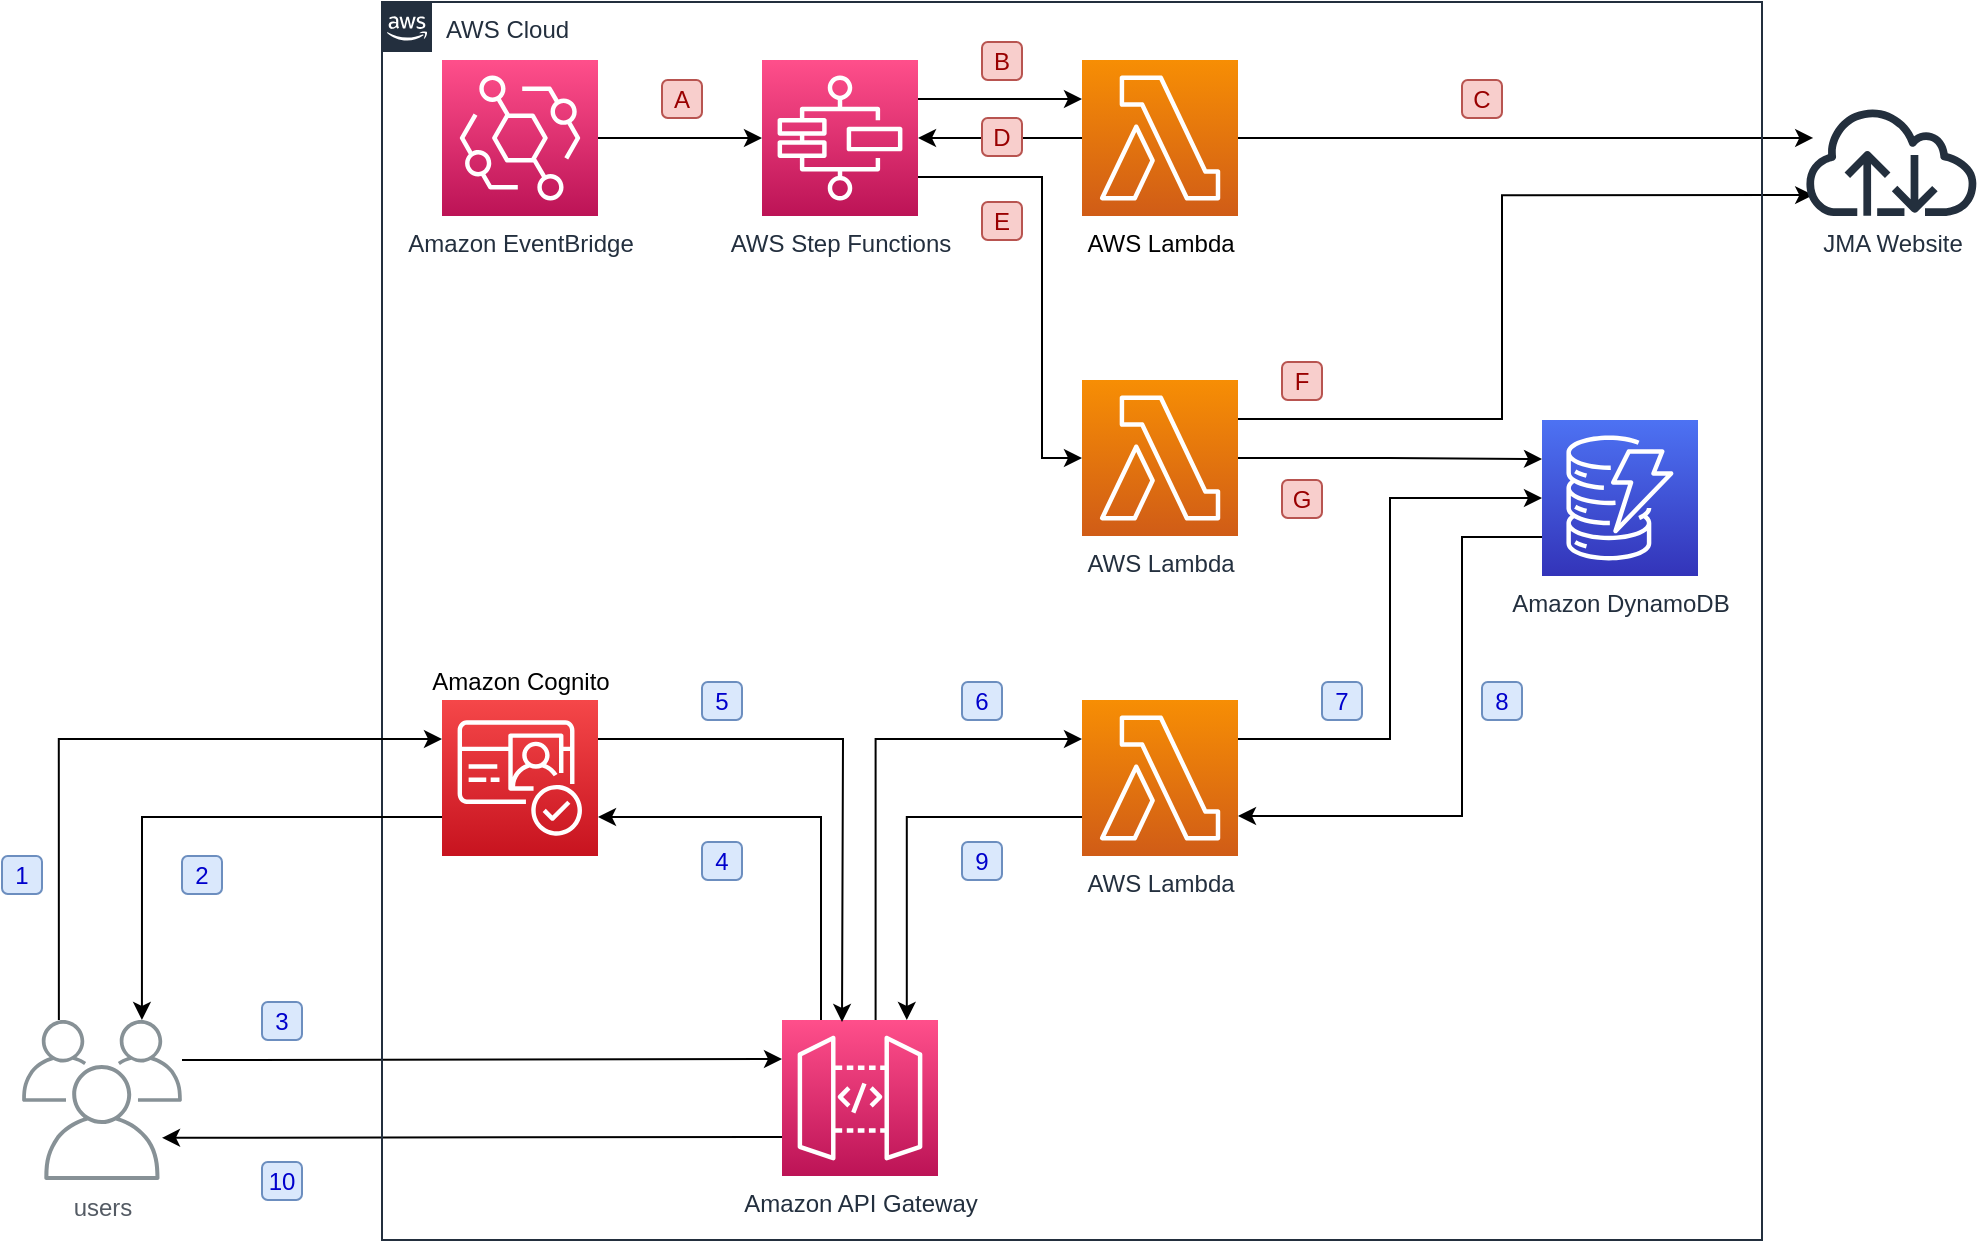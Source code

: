 <mxfile>
    <diagram id="gHJAAB9E75rS6aX9F2oA" name="Page-1">
        <mxGraphModel dx="286" dy="208" grid="1" gridSize="10" guides="1" tooltips="1" connect="1" arrows="1" fold="1" page="1" pageScale="1" pageWidth="1169" pageHeight="827" background="#FFFFFF" math="0" shadow="0">
            <root>
                <mxCell id="0"/>
                <mxCell id="1" parent="0"/>
                <mxCell id="MTl4diUvKiMILlHj8vrK-31" style="edgeStyle=orthogonalEdgeStyle;rounded=0;orthogonalLoop=1;jettySize=auto;html=1;exitX=1;exitY=0.25;exitDx=0;exitDy=0;exitPerimeter=0;entryX=0;entryY=0.5;entryDx=0;entryDy=0;entryPerimeter=0;fontSize=12;fontColor=#000000;strokeColor=#000000;" parent="1" source="MTl4diUvKiMILlHj8vrK-5" target="MTl4diUvKiMILlHj8vrK-4" edge="1">
                    <mxGeometry relative="1" as="geometry"/>
                </mxCell>
                <mxCell id="12" style="edgeStyle=orthogonalEdgeStyle;rounded=0;html=1;exitX=0;exitY=0.75;exitDx=0;exitDy=0;exitPerimeter=0;entryX=0.8;entryY=0;entryDx=0;entryDy=0;entryPerimeter=0;startArrow=none;startFill=0;endArrow=classic;endFill=1;strokeColor=#000000;" edge="1" parent="1" source="MTl4diUvKiMILlHj8vrK-5" target="MTl4diUvKiMILlHj8vrK-6">
                    <mxGeometry relative="1" as="geometry"/>
                </mxCell>
                <mxCell id="MTl4diUvKiMILlHj8vrK-5" value="AWS Lambda" style="sketch=0;points=[[0,0,0],[0.25,0,0],[0.5,0,0],[0.75,0,0],[1,0,0],[0,1,0],[0.25,1,0],[0.5,1,0],[0.75,1,0],[1,1,0],[0,0.25,0],[0,0.5,0],[0,0.75,0],[1,0.25,0],[1,0.5,0],[1,0.75,0]];outlineConnect=0;fontColor=#232F3E;gradientColor=#F78E04;gradientDirection=north;fillColor=#D05C17;strokeColor=#ffffff;dashed=0;verticalLabelPosition=bottom;verticalAlign=top;align=center;html=1;fontSize=12;fontStyle=0;aspect=fixed;shape=mxgraph.aws4.resourceIcon;resIcon=mxgraph.aws4.lambda;" parent="1" vertex="1">
                    <mxGeometry x="570" y="479" width="78" height="78" as="geometry"/>
                </mxCell>
                <mxCell id="MTl4diUvKiMILlHj8vrK-33" style="edgeStyle=orthogonalEdgeStyle;rounded=0;orthogonalLoop=1;jettySize=auto;html=1;entryX=0;entryY=0.25;entryDx=0;entryDy=0;entryPerimeter=0;fontSize=12;fontColor=#000000;strokeColor=#000000;exitX=0.6;exitY=0;exitDx=0;exitDy=0;exitPerimeter=0;" parent="1" source="MTl4diUvKiMILlHj8vrK-6" target="MTl4diUvKiMILlHj8vrK-5" edge="1">
                    <mxGeometry relative="1" as="geometry"/>
                </mxCell>
                <mxCell id="3" style="edgeStyle=none;html=1;exitX=0;exitY=0.25;exitDx=0;exitDy=0;exitPerimeter=0;strokeColor=#000000;startArrow=classic;startFill=1;endArrow=none;endFill=0;" edge="1" parent="1" source="MTl4diUvKiMILlHj8vrK-6">
                    <mxGeometry relative="1" as="geometry">
                        <mxPoint x="120" y="659" as="targetPoint"/>
                    </mxGeometry>
                </mxCell>
                <mxCell id="13" style="edgeStyle=none;rounded=0;html=1;exitX=0;exitY=0.75;exitDx=0;exitDy=0;exitPerimeter=0;startArrow=none;startFill=0;endArrow=classic;endFill=1;strokeColor=#000000;" edge="1" parent="1" source="MTl4diUvKiMILlHj8vrK-6">
                    <mxGeometry relative="1" as="geometry">
                        <mxPoint x="110" y="697.909" as="targetPoint"/>
                    </mxGeometry>
                </mxCell>
                <mxCell id="MTl4diUvKiMILlHj8vrK-6" value="Amazon API Gateway" style="sketch=0;points=[[0,0,0],[0.2,0,0],[0.4,0,0],[0.6,0,0],[0.8,0,0],[1,0,0],[0,1,0],[0.25,1,0],[0.5,1,0],[0.75,1,0],[1,1,0],[0,0.25,0],[0,0.5,0],[0,0.75,0],[1,0.25,0],[1,0.5,0],[1,0.75,0]];outlineConnect=0;fontColor=#232F3E;gradientColor=#FF4F8B;gradientDirection=north;fillColor=#BC1356;strokeColor=#ffffff;dashed=0;verticalLabelPosition=bottom;verticalAlign=top;align=center;html=1;fontSize=12;fontStyle=0;aspect=fixed;shape=mxgraph.aws4.resourceIcon;resIcon=mxgraph.aws4.api_gateway;" parent="1" vertex="1">
                    <mxGeometry x="420" y="639" width="78" height="78" as="geometry"/>
                </mxCell>
                <mxCell id="MTl4diUvKiMILlHj8vrK-24" style="edgeStyle=orthogonalEdgeStyle;rounded=0;orthogonalLoop=1;jettySize=auto;html=1;exitX=1;exitY=0.75;exitDx=0;exitDy=0;exitPerimeter=0;entryX=0;entryY=0.5;entryDx=0;entryDy=0;entryPerimeter=0;fontSize=12;fontColor=#000000;strokeColor=#000000;" parent="1" source="MTl4diUvKiMILlHj8vrK-7" target="MTl4diUvKiMILlHj8vrK-10" edge="1">
                    <mxGeometry relative="1" as="geometry">
                        <Array as="points">
                            <mxPoint x="550" y="218"/>
                            <mxPoint x="550" y="358"/>
                        </Array>
                    </mxGeometry>
                </mxCell>
                <mxCell id="MTl4diUvKiMILlHj8vrK-7" value="AWS Step Functions" style="sketch=0;points=[[0,0,0],[0.25,0,0],[0.5,0,0],[0.75,0,0],[1,0,0],[0,1,0],[0.25,1,0],[0.5,1,0],[0.75,1,0],[1,1,0],[0,0.25,0],[0,0.5,0],[0,0.75,0],[1,0.25,0],[1,0.5,0],[1,0.75,0]];outlineConnect=0;fontColor=#232F3E;gradientColor=#FF4F8B;gradientDirection=north;fillColor=#BC1356;strokeColor=#ffffff;dashed=0;verticalLabelPosition=bottom;verticalAlign=top;align=center;html=1;fontSize=12;fontStyle=0;aspect=fixed;shape=mxgraph.aws4.resourceIcon;resIcon=mxgraph.aws4.step_functions;" parent="1" vertex="1">
                    <mxGeometry x="410" y="159" width="78" height="78" as="geometry"/>
                </mxCell>
                <mxCell id="MTl4diUvKiMILlHj8vrK-51" style="edgeStyle=orthogonalEdgeStyle;rounded=0;orthogonalLoop=1;jettySize=auto;html=1;entryX=0;entryY=0.5;entryDx=0;entryDy=0;entryPerimeter=0;fontSize=12;fontColor=#000000;startArrow=none;startFill=0;endArrow=classic;endFill=1;strokeColor=#000000;" parent="1" source="MTl4diUvKiMILlHj8vrK-8" target="MTl4diUvKiMILlHj8vrK-7" edge="1">
                    <mxGeometry relative="1" as="geometry"/>
                </mxCell>
                <mxCell id="MTl4diUvKiMILlHj8vrK-8" value="Amazon EventBridge" style="sketch=0;points=[[0,0,0],[0.25,0,0],[0.5,0,0],[0.75,0,0],[1,0,0],[0,1,0],[0.25,1,0],[0.5,1,0],[0.75,1,0],[1,1,0],[0,0.25,0],[0,0.5,0],[0,0.75,0],[1,0.25,0],[1,0.5,0],[1,0.75,0]];outlineConnect=0;fontColor=#232F3E;gradientColor=#FF4F8B;gradientDirection=north;fillColor=#BC1356;strokeColor=#ffffff;dashed=0;verticalLabelPosition=bottom;verticalAlign=top;align=center;html=1;fontSize=12;fontStyle=0;aspect=fixed;shape=mxgraph.aws4.resourceIcon;resIcon=mxgraph.aws4.eventbridge;" parent="1" vertex="1">
                    <mxGeometry x="250" y="159" width="78" height="78" as="geometry"/>
                </mxCell>
                <mxCell id="MTl4diUvKiMILlHj8vrK-26" style="edgeStyle=orthogonalEdgeStyle;rounded=0;orthogonalLoop=1;jettySize=auto;html=1;exitX=1;exitY=0.5;exitDx=0;exitDy=0;exitPerimeter=0;fontSize=12;fontColor=#000000;strokeColor=#000000;entryX=0;entryY=0.25;entryDx=0;entryDy=0;entryPerimeter=0;" parent="1" source="MTl4diUvKiMILlHj8vrK-10" target="MTl4diUvKiMILlHj8vrK-4" edge="1">
                    <mxGeometry relative="1" as="geometry"/>
                </mxCell>
                <mxCell id="MTl4diUvKiMILlHj8vrK-36" style="edgeStyle=orthogonalEdgeStyle;rounded=0;orthogonalLoop=1;jettySize=auto;html=1;exitX=1;exitY=0.25;exitDx=0;exitDy=0;exitPerimeter=0;fontSize=12;fontColor=#000000;startArrow=none;startFill=0;strokeColor=#000000;entryX=0.04;entryY=0.81;entryDx=0;entryDy=0;entryPerimeter=0;" parent="1" source="MTl4diUvKiMILlHj8vrK-10" target="MTl4diUvKiMILlHj8vrK-15" edge="1">
                    <mxGeometry relative="1" as="geometry">
                        <Array as="points">
                            <mxPoint x="780" y="339"/>
                            <mxPoint x="780" y="227"/>
                        </Array>
                    </mxGeometry>
                </mxCell>
                <mxCell id="MTl4diUvKiMILlHj8vrK-10" value="AWS Lambda" style="sketch=0;points=[[0,0,0],[0.25,0,0],[0.5,0,0],[0.75,0,0],[1,0,0],[0,1,0],[0.25,1,0],[0.5,1,0],[0.75,1,0],[1,1,0],[0,0.25,0],[0,0.5,0],[0,0.75,0],[1,0.25,0],[1,0.5,0],[1,0.75,0]];outlineConnect=0;fontColor=#232F3E;gradientColor=#F78E04;gradientDirection=north;fillColor=#D05C17;strokeColor=#ffffff;dashed=0;verticalLabelPosition=bottom;verticalAlign=top;align=center;html=1;fontSize=12;fontStyle=0;aspect=fixed;shape=mxgraph.aws4.resourceIcon;resIcon=mxgraph.aws4.lambda;" parent="1" vertex="1">
                    <mxGeometry x="570" y="319" width="78" height="78" as="geometry"/>
                </mxCell>
                <mxCell id="MTl4diUvKiMILlHj8vrK-16" value="" style="edgeStyle=orthogonalEdgeStyle;rounded=0;orthogonalLoop=1;jettySize=auto;html=1;fontSize=12;fontColor=#808080;strokeColor=#000000;entryX=0;entryY=0.25;entryDx=0;entryDy=0;entryPerimeter=0;exitX=1;exitY=0.25;exitDx=0;exitDy=0;exitPerimeter=0;" parent="1" source="MTl4diUvKiMILlHj8vrK-7" target="MTl4diUvKiMILlHj8vrK-11" edge="1">
                    <mxGeometry relative="1" as="geometry">
                        <mxPoint x="530" y="269" as="sourcePoint"/>
                    </mxGeometry>
                </mxCell>
                <mxCell id="MTl4diUvKiMILlHj8vrK-45" style="edgeStyle=orthogonalEdgeStyle;rounded=0;orthogonalLoop=1;jettySize=auto;html=1;exitX=1;exitY=0.5;exitDx=0;exitDy=0;exitPerimeter=0;fontSize=12;fontColor=#000000;startArrow=none;startFill=0;strokeColor=#000000;entryX=0.04;entryY=0.29;entryDx=0;entryDy=0;entryPerimeter=0;" parent="1" source="MTl4diUvKiMILlHj8vrK-11" target="MTl4diUvKiMILlHj8vrK-15" edge="1">
                    <mxGeometry relative="1" as="geometry"/>
                </mxCell>
                <mxCell id="19" style="edgeStyle=none;rounded=0;html=1;exitX=0;exitY=0.5;exitDx=0;exitDy=0;exitPerimeter=0;entryX=1;entryY=0.5;entryDx=0;entryDy=0;entryPerimeter=0;startArrow=none;startFill=0;endArrow=classic;endFill=1;strokeColor=#000000;" edge="1" parent="1" source="MTl4diUvKiMILlHj8vrK-11" target="MTl4diUvKiMILlHj8vrK-7">
                    <mxGeometry relative="1" as="geometry"/>
                </mxCell>
                <mxCell id="MTl4diUvKiMILlHj8vrK-11" value="&lt;font color=&quot;#000000&quot; style=&quot;background-color: rgb(255 , 255 , 255)&quot;&gt;AWS Lambda&lt;/font&gt;" style="sketch=0;points=[[0,0,0],[0.25,0,0],[0.5,0,0],[0.75,0,0],[1,0,0],[0,1,0],[0.25,1,0],[0.5,1,0],[0.75,1,0],[1,1,0],[0,0.25,0],[0,0.5,0],[0,0.75,0],[1,0.25,0],[1,0.5,0],[1,0.75,0]];outlineConnect=0;fontColor=#232F3E;gradientColor=#F78E04;gradientDirection=north;fillColor=#D05C17;strokeColor=#ffffff;dashed=0;verticalLabelPosition=bottom;verticalAlign=top;align=center;html=1;fontSize=12;fontStyle=0;aspect=fixed;shape=mxgraph.aws4.resourceIcon;resIcon=mxgraph.aws4.lambda;" parent="1" vertex="1">
                    <mxGeometry x="570" y="159" width="78" height="78" as="geometry"/>
                </mxCell>
                <mxCell id="MTl4diUvKiMILlHj8vrK-15" value="JMA Website" style="sketch=0;outlineConnect=0;fontColor=#232F3E;gradientColor=none;fillColor=#232F3D;strokeColor=none;dashed=0;verticalLabelPosition=bottom;verticalAlign=top;align=center;html=1;fontSize=12;fontStyle=0;aspect=fixed;pointerEvents=1;shape=mxgraph.aws4.internet;points=[[0.04,0.29,0,0,0],[0.04,0.81,0,0,0]];" parent="1" vertex="1">
                    <mxGeometry x="930" y="182" width="89.38" height="55" as="geometry"/>
                </mxCell>
                <mxCell id="9" style="edgeStyle=orthogonalEdgeStyle;rounded=0;html=1;exitX=0;exitY=0.75;exitDx=0;exitDy=0;exitPerimeter=0;entryX=1;entryY=0.75;entryDx=0;entryDy=0;entryPerimeter=0;startArrow=none;startFill=0;endArrow=classic;endFill=1;strokeColor=#000000;" edge="1" parent="1" source="MTl4diUvKiMILlHj8vrK-4" target="MTl4diUvKiMILlHj8vrK-5">
                    <mxGeometry relative="1" as="geometry">
                        <Array as="points">
                            <mxPoint x="760" y="398"/>
                            <mxPoint x="760" y="537"/>
                            <mxPoint x="648" y="537"/>
                        </Array>
                    </mxGeometry>
                </mxCell>
                <mxCell id="MTl4diUvKiMILlHj8vrK-4" value="&lt;span style=&quot;background-color: rgb(255 , 255 , 255)&quot;&gt;Amazon&amp;nbsp;DynamoDB&lt;/span&gt;" style="sketch=0;points=[[0,0,0],[0.25,0,0],[0.5,0,0],[0.75,0,0],[1,0,0],[0,1,0],[0.25,1,0],[0.5,1,0],[0.75,1,0],[1,1,0],[0,0.25,0],[0,0.5,0],[0,0.75,0],[1,0.25,0],[1,0.5,0],[1,0.75,0]];outlineConnect=0;fontColor=#232F3E;gradientColor=#4D72F3;gradientDirection=north;fillColor=#3334B9;strokeColor=#ffffff;dashed=0;verticalLabelPosition=bottom;verticalAlign=top;align=center;html=1;fontSize=12;fontStyle=0;aspect=fixed;shape=mxgraph.aws4.resourceIcon;resIcon=mxgraph.aws4.dynamodb;" parent="1" vertex="1">
                    <mxGeometry x="800" y="339" width="78" height="78" as="geometry"/>
                </mxCell>
                <mxCell id="MTl4diUvKiMILlHj8vrK-40" value="users" style="sketch=0;outlineConnect=0;gradientColor=none;fontColor=#545B64;strokeColor=none;fillColor=#879196;dashed=0;verticalLabelPosition=bottom;verticalAlign=top;align=center;html=1;fontSize=12;fontStyle=0;aspect=fixed;shape=mxgraph.aws4.illustration_users;pointerEvents=1;labelBackgroundColor=#FFFFFF;points=[[0.23,0,0,0,0],[0.75,0,0,0,0]];connectable=0;" parent="1" vertex="1">
                    <mxGeometry x="40.0" y="639" width="80" height="80" as="geometry"/>
                </mxCell>
                <mxCell id="MTl4diUvKiMILlHj8vrK-42" value="AWS Cloud" style="points=[[0,0],[0.25,0],[0.5,0],[0.75,0],[1,0],[1,0.25],[1,0.5],[1,0.75],[1,1],[0.75,1],[0.5,1],[0.25,1],[0,1],[0,0.75],[0,0.5],[0,0.25]];outlineConnect=0;gradientColor=none;html=1;whiteSpace=wrap;fontSize=12;fontStyle=0;container=1;pointerEvents=0;collapsible=0;recursiveResize=0;shape=mxgraph.aws4.group;grIcon=mxgraph.aws4.group_aws_cloud_alt;strokeColor=#232F3E;fillColor=none;verticalAlign=top;align=left;spacingLeft=30;fontColor=#232F3E;dashed=0;labelBackgroundColor=#FFFFFF;" parent="1" vertex="1">
                    <mxGeometry x="220" y="130" width="690" height="619" as="geometry"/>
                </mxCell>
                <mxCell id="MTl4diUvKiMILlHj8vrK-9" value="&lt;font style=&quot;font-size: 12px&quot; color=&quot;#000000&quot;&gt;Amazon Cognito&lt;/font&gt;" style="sketch=0;points=[[0,0,0],[0.25,0,0],[0.5,0,0],[0.75,0,0],[1,0,0],[0,1,0],[0.25,1,0],[0.5,1,0],[0.75,1,0],[1,1,0],[0,0.25,0],[0,0.5,0],[0,0.75,0],[1,0.25,0],[1,0.5,0],[1,0.75,0]];outlineConnect=0;fontColor=#232F3E;gradientColor=#F54749;gradientDirection=north;fillColor=#C7131F;strokeColor=#ffffff;dashed=0;verticalLabelPosition=top;verticalAlign=bottom;align=center;html=1;fontSize=12;fontStyle=0;aspect=fixed;shape=mxgraph.aws4.resourceIcon;resIcon=mxgraph.aws4.cognito;labelPosition=center;" parent="MTl4diUvKiMILlHj8vrK-42" vertex="1">
                    <mxGeometry x="30" y="349" width="78" height="78" as="geometry"/>
                </mxCell>
                <mxCell id="MTl4diUvKiMILlHj8vrK-56" value="4" style="rounded=1;whiteSpace=wrap;html=1;labelBackgroundColor=none;fontSize=12;fillColor=#dae8fc;strokeColor=#6c8ebf;fontColor=#0000CC;" parent="MTl4diUvKiMILlHj8vrK-42" vertex="1">
                    <mxGeometry x="160" y="420" width="20" height="19" as="geometry"/>
                </mxCell>
                <mxCell id="MTl4diUvKiMILlHj8vrK-57" value="5" style="rounded=1;whiteSpace=wrap;html=1;labelBackgroundColor=none;fontSize=12;fillColor=#dae8fc;strokeColor=#6c8ebf;fontColor=#0000CC;" parent="MTl4diUvKiMILlHj8vrK-42" vertex="1">
                    <mxGeometry x="160" y="340" width="20" height="19" as="geometry"/>
                </mxCell>
                <mxCell id="MTl4diUvKiMILlHj8vrK-58" value="A" style="rounded=1;whiteSpace=wrap;html=1;labelBackgroundColor=none;fontSize=12;fillColor=#f8cecc;strokeColor=#b85450;fontColor=#990000;" parent="MTl4diUvKiMILlHj8vrK-42" vertex="1">
                    <mxGeometry x="140" y="39" width="20" height="19" as="geometry"/>
                </mxCell>
                <mxCell id="MTl4diUvKiMILlHj8vrK-59" value="B" style="rounded=1;whiteSpace=wrap;html=1;labelBackgroundColor=none;fontSize=12;fillColor=#f8cecc;strokeColor=#b85450;fontColor=#990000;" parent="MTl4diUvKiMILlHj8vrK-42" vertex="1">
                    <mxGeometry x="300" y="20" width="20" height="19" as="geometry"/>
                </mxCell>
                <mxCell id="MTl4diUvKiMILlHj8vrK-60" value="C" style="rounded=1;whiteSpace=wrap;html=1;labelBackgroundColor=none;fontSize=12;fillColor=#f8cecc;strokeColor=#b85450;fontColor=#990000;" parent="MTl4diUvKiMILlHj8vrK-42" vertex="1">
                    <mxGeometry x="540" y="39" width="20" height="19" as="geometry"/>
                </mxCell>
                <mxCell id="MTl4diUvKiMILlHj8vrK-62" value="D" style="rounded=1;whiteSpace=wrap;html=1;labelBackgroundColor=none;fontSize=12;fillColor=#f8cecc;strokeColor=#b85450;fontColor=#990000;" parent="MTl4diUvKiMILlHj8vrK-42" vertex="1">
                    <mxGeometry x="300" y="58" width="20" height="19" as="geometry"/>
                </mxCell>
                <mxCell id="MTl4diUvKiMILlHj8vrK-63" value="E" style="rounded=1;whiteSpace=wrap;html=1;labelBackgroundColor=none;fontSize=12;fillColor=#f8cecc;strokeColor=#b85450;fontColor=#990000;" parent="MTl4diUvKiMILlHj8vrK-42" vertex="1">
                    <mxGeometry x="300" y="100" width="20" height="19" as="geometry"/>
                </mxCell>
                <mxCell id="MTl4diUvKiMILlHj8vrK-64" value="G" style="rounded=1;whiteSpace=wrap;html=1;labelBackgroundColor=none;fontSize=12;fillColor=#f8cecc;strokeColor=#b85450;fontColor=#990000;" parent="MTl4diUvKiMILlHj8vrK-42" vertex="1">
                    <mxGeometry x="450" y="239" width="20" height="19" as="geometry"/>
                </mxCell>
                <mxCell id="8" value="6" style="rounded=1;whiteSpace=wrap;html=1;labelBackgroundColor=none;fontSize=12;fillColor=#dae8fc;strokeColor=#6c8ebf;fontColor=#0000CC;" vertex="1" parent="MTl4diUvKiMILlHj8vrK-42">
                    <mxGeometry x="290" y="340" width="20" height="19" as="geometry"/>
                </mxCell>
                <mxCell id="10" value="7" style="rounded=1;whiteSpace=wrap;html=1;labelBackgroundColor=none;fontSize=12;fillColor=#dae8fc;strokeColor=#6c8ebf;fontColor=#0000CC;" vertex="1" parent="MTl4diUvKiMILlHj8vrK-42">
                    <mxGeometry x="470" y="340" width="20" height="19" as="geometry"/>
                </mxCell>
                <mxCell id="11" value="8" style="rounded=1;whiteSpace=wrap;html=1;labelBackgroundColor=none;fontSize=12;fillColor=#dae8fc;strokeColor=#6c8ebf;fontColor=#0000CC;" vertex="1" parent="MTl4diUvKiMILlHj8vrK-42">
                    <mxGeometry x="550" y="340" width="20" height="19" as="geometry"/>
                </mxCell>
                <mxCell id="16" value="9" style="rounded=1;whiteSpace=wrap;html=1;labelBackgroundColor=none;fontSize=12;fillColor=#dae8fc;strokeColor=#6c8ebf;fontColor=#0000CC;" vertex="1" parent="MTl4diUvKiMILlHj8vrK-42">
                    <mxGeometry x="290" y="420" width="20" height="19" as="geometry"/>
                </mxCell>
                <mxCell id="20" value="F" style="rounded=1;whiteSpace=wrap;html=1;labelBackgroundColor=none;fontSize=12;fillColor=#f8cecc;strokeColor=#b85450;fontColor=#990000;" vertex="1" parent="MTl4diUvKiMILlHj8vrK-42">
                    <mxGeometry x="450" y="180" width="20" height="19" as="geometry"/>
                </mxCell>
                <mxCell id="MTl4diUvKiMILlHj8vrK-34" style="edgeStyle=orthogonalEdgeStyle;rounded=0;orthogonalLoop=1;jettySize=auto;html=1;entryX=1;entryY=0.75;entryDx=0;entryDy=0;entryPerimeter=0;fontSize=12;fontColor=#000000;strokeColor=#000000;exitX=0.25;exitY=0;exitDx=0;exitDy=0;exitPerimeter=0;" parent="1" source="MTl4diUvKiMILlHj8vrK-6" target="MTl4diUvKiMILlHj8vrK-9" edge="1">
                    <mxGeometry relative="1" as="geometry"/>
                </mxCell>
                <mxCell id="MTl4diUvKiMILlHj8vrK-52" value="1" style="rounded=1;whiteSpace=wrap;html=1;labelBackgroundColor=none;fontSize=12;fillColor=#dae8fc;strokeColor=#6c8ebf;fontColor=#0000CC;" parent="1" vertex="1">
                    <mxGeometry x="30" y="557" width="20" height="19" as="geometry"/>
                </mxCell>
                <mxCell id="4" style="edgeStyle=orthogonalEdgeStyle;html=1;exitX=0;exitY=0.25;exitDx=0;exitDy=0;exitPerimeter=0;startArrow=classic;startFill=1;endArrow=none;endFill=0;strokeColor=#000000;rounded=0;entryX=0.23;entryY=0;entryDx=0;entryDy=0;entryPerimeter=0;" edge="1" parent="1" source="MTl4diUvKiMILlHj8vrK-9" target="MTl4diUvKiMILlHj8vrK-40">
                    <mxGeometry relative="1" as="geometry"/>
                </mxCell>
                <mxCell id="5" style="edgeStyle=orthogonalEdgeStyle;rounded=0;html=1;exitX=0;exitY=0.75;exitDx=0;exitDy=0;exitPerimeter=0;startArrow=none;startFill=0;endArrow=classic;endFill=1;strokeColor=#000000;entryX=0.75;entryY=0;entryDx=0;entryDy=0;entryPerimeter=0;" edge="1" parent="1" source="MTl4diUvKiMILlHj8vrK-9" target="MTl4diUvKiMILlHj8vrK-40">
                    <mxGeometry relative="1" as="geometry">
                        <mxPoint x="110" y="620" as="targetPoint"/>
                    </mxGeometry>
                </mxCell>
                <mxCell id="MTl4diUvKiMILlHj8vrK-54" value="2" style="rounded=1;whiteSpace=wrap;html=1;labelBackgroundColor=none;fontSize=12;fillColor=#dae8fc;strokeColor=#6c8ebf;fontColor=#0000CC;" parent="1" vertex="1">
                    <mxGeometry x="120" y="557" width="20" height="19" as="geometry"/>
                </mxCell>
                <mxCell id="MTl4diUvKiMILlHj8vrK-55" value="3" style="rounded=1;whiteSpace=wrap;html=1;labelBackgroundColor=none;fontSize=12;fillColor=#dae8fc;strokeColor=#6c8ebf;fontColor=#0000CC;" parent="1" vertex="1">
                    <mxGeometry x="160" y="630" width="20" height="19" as="geometry"/>
                </mxCell>
                <mxCell id="7" style="edgeStyle=orthogonalEdgeStyle;rounded=0;html=1;exitX=1;exitY=0.25;exitDx=0;exitDy=0;exitPerimeter=0;startArrow=none;startFill=0;endArrow=classic;endFill=1;strokeColor=#000000;" edge="1" parent="1" source="MTl4diUvKiMILlHj8vrK-9">
                    <mxGeometry relative="1" as="geometry">
                        <mxPoint x="450" y="640" as="targetPoint"/>
                    </mxGeometry>
                </mxCell>
                <mxCell id="17" value="10" style="rounded=1;whiteSpace=wrap;html=1;labelBackgroundColor=none;fontSize=12;fillColor=#dae8fc;strokeColor=#6c8ebf;fontColor=#0000CC;" vertex="1" parent="1">
                    <mxGeometry x="160" y="710" width="20" height="19" as="geometry"/>
                </mxCell>
            </root>
        </mxGraphModel>
    </diagram>
</mxfile>
